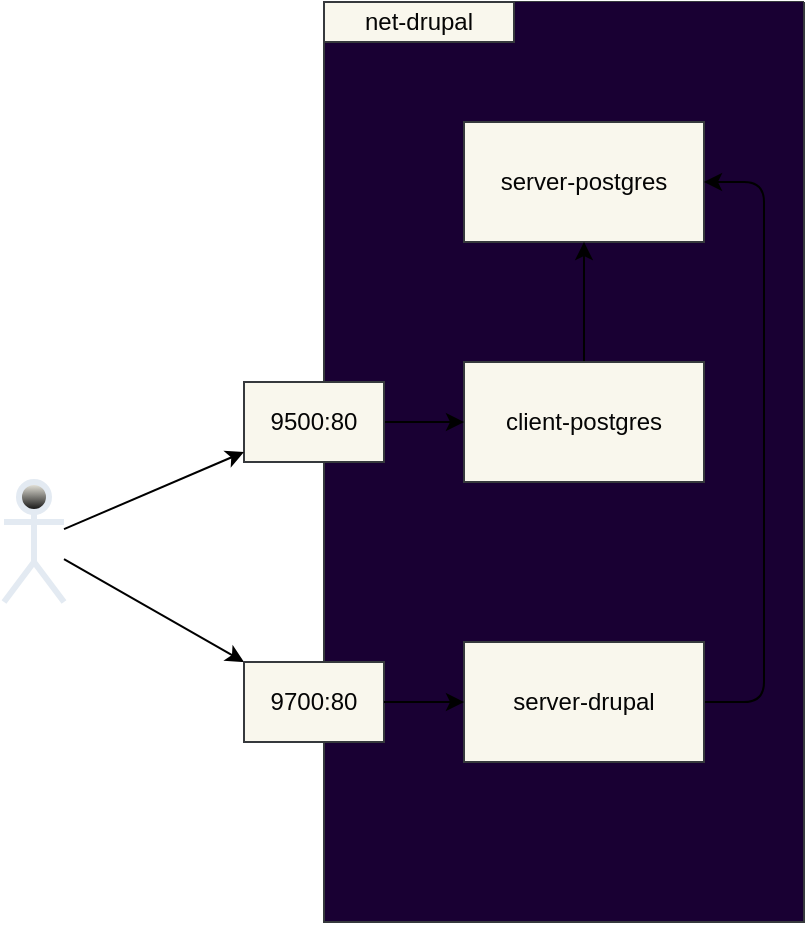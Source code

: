 <mxfile>
    <diagram id="-0bx2QOto0lGq4rT2DHB" name="Page-1">
        <mxGraphModel dx="765" dy="489" grid="1" gridSize="10" guides="1" tooltips="1" connect="1" arrows="1" fold="1" page="1" pageScale="1" pageWidth="850" pageHeight="1100" math="0" shadow="0">
            <root>
                <mxCell id="0"/>
                <mxCell id="1" parent="0"/>
                <mxCell id="4" value="" style="swimlane;startSize=0;strokeColor=#36393d;fillColor=#ffcc99;gradientColor=default;swimlaneFillColor=#190033;" vertex="1" parent="1">
                    <mxGeometry x="290" y="200" width="240" height="460" as="geometry"/>
                </mxCell>
                <mxCell id="2" value="server-postgres" style="rounded=0;whiteSpace=wrap;html=1;fillColor=#f9f7ed;strokeColor=#36393d;fontColor=#050505;" vertex="1" parent="4">
                    <mxGeometry x="70" y="60" width="120" height="60" as="geometry"/>
                </mxCell>
                <mxCell id="16" style="edgeStyle=none;html=1;fontColor=#050505;" edge="1" parent="4" source="5" target="2">
                    <mxGeometry relative="1" as="geometry"/>
                </mxCell>
                <mxCell id="5" value="client-postgres" style="rounded=0;whiteSpace=wrap;html=1;fillColor=#f9f7ed;strokeColor=#36393d;fontColor=#050505;" vertex="1" parent="4">
                    <mxGeometry x="70" y="180" width="120" height="60" as="geometry"/>
                </mxCell>
                <mxCell id="17" style="edgeStyle=none;html=1;entryX=1;entryY=0.5;entryDx=0;entryDy=0;fontColor=#050505;" edge="1" parent="4" source="6" target="2">
                    <mxGeometry relative="1" as="geometry">
                        <Array as="points">
                            <mxPoint x="220" y="350"/>
                            <mxPoint x="220" y="90"/>
                        </Array>
                    </mxGeometry>
                </mxCell>
                <mxCell id="6" value="server-drupal" style="rounded=0;whiteSpace=wrap;html=1;fillColor=#f9f7ed;strokeColor=#36393d;fontColor=#050505;" vertex="1" parent="4">
                    <mxGeometry x="70" y="320" width="120" height="60" as="geometry"/>
                </mxCell>
                <mxCell id="14" style="edgeStyle=none;html=1;entryX=0;entryY=0.5;entryDx=0;entryDy=0;fontColor=#050505;" edge="1" parent="4" source="7" target="5">
                    <mxGeometry relative="1" as="geometry"/>
                </mxCell>
                <mxCell id="7" value="9500:80" style="rounded=0;whiteSpace=wrap;html=1;fillColor=#f9f7ed;strokeColor=#36393d;fontColor=#050505;" vertex="1" parent="4">
                    <mxGeometry x="-40" y="190" width="70" height="40" as="geometry"/>
                </mxCell>
                <mxCell id="9" value="net-drupal" style="rounded=0;whiteSpace=wrap;html=1;fillColor=#f9f7ed;strokeColor=#36393d;fontColor=#050505;" vertex="1" parent="4">
                    <mxGeometry width="95" height="20" as="geometry"/>
                </mxCell>
                <mxCell id="12" style="edgeStyle=none;html=1;fontColor=#050505;" edge="1" parent="1" source="11" target="7">
                    <mxGeometry relative="1" as="geometry"/>
                </mxCell>
                <mxCell id="13" style="edgeStyle=none;html=1;fontColor=#050505;" edge="1" parent="1" source="11" target="8">
                    <mxGeometry relative="1" as="geometry"/>
                </mxCell>
                <mxCell id="11" value="" style="shape=umlActor;verticalLabelPosition=bottom;verticalAlign=top;html=1;outlineConnect=0;strokeColor=#e3eaf2;fillColor=#f9f7ed;gradientColor=default;strokeWidth=3;" vertex="1" parent="1">
                    <mxGeometry x="130" y="440" width="30" height="60" as="geometry"/>
                </mxCell>
                <mxCell id="8" value="9700:80" style="rounded=0;whiteSpace=wrap;html=1;fillColor=#f9f7ed;strokeColor=#36393d;fontColor=#050505;" vertex="1" parent="1">
                    <mxGeometry x="250" y="530" width="70" height="40" as="geometry"/>
                </mxCell>
                <mxCell id="15" style="edgeStyle=none;html=1;fontColor=#050505;" edge="1" parent="1" source="8" target="6">
                    <mxGeometry relative="1" as="geometry"/>
                </mxCell>
            </root>
        </mxGraphModel>
    </diagram>
</mxfile>